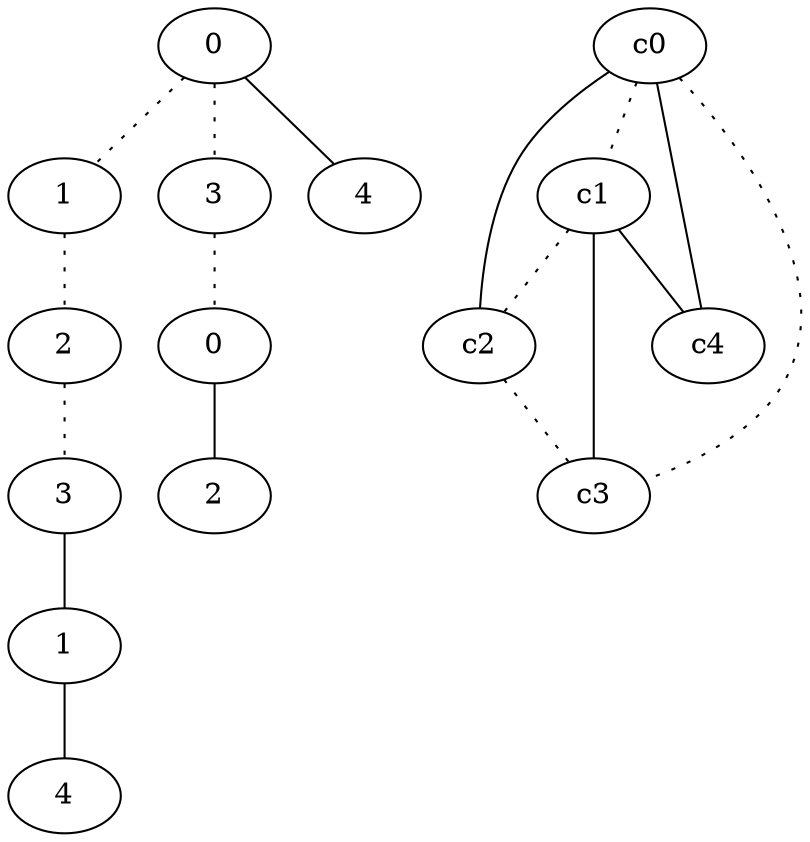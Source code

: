 graph {
a0[label=0];
a1[label=1];
a2[label=2];
a3[label=3];
a4[label=1];
a5[label=4];
a6[label=3];
a7[label=0];
a8[label=2];
a9[label=4];
a0 -- a1 [style=dotted];
a0 -- a6 [style=dotted];
a0 -- a9;
a1 -- a2 [style=dotted];
a2 -- a3 [style=dotted];
a3 -- a4;
a4 -- a5;
a6 -- a7 [style=dotted];
a7 -- a8;
c0 -- c1 [style=dotted];
c0 -- c2;
c0 -- c3 [style=dotted];
c0 -- c4;
c1 -- c2 [style=dotted];
c1 -- c3;
c1 -- c4;
c2 -- c3 [style=dotted];
}
